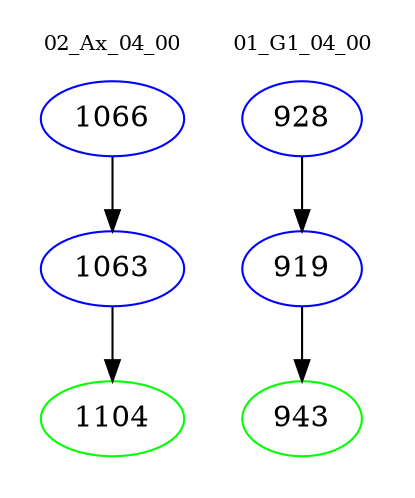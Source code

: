 digraph{
subgraph cluster_0 {
color = white
label = "02_Ax_04_00";
fontsize=10;
T0_1066 [label="1066", color="blue"]
T0_1066 -> T0_1063 [color="black"]
T0_1063 [label="1063", color="blue"]
T0_1063 -> T0_1104 [color="black"]
T0_1104 [label="1104", color="green"]
}
subgraph cluster_1 {
color = white
label = "01_G1_04_00";
fontsize=10;
T1_928 [label="928", color="blue"]
T1_928 -> T1_919 [color="black"]
T1_919 [label="919", color="blue"]
T1_919 -> T1_943 [color="black"]
T1_943 [label="943", color="green"]
}
}
